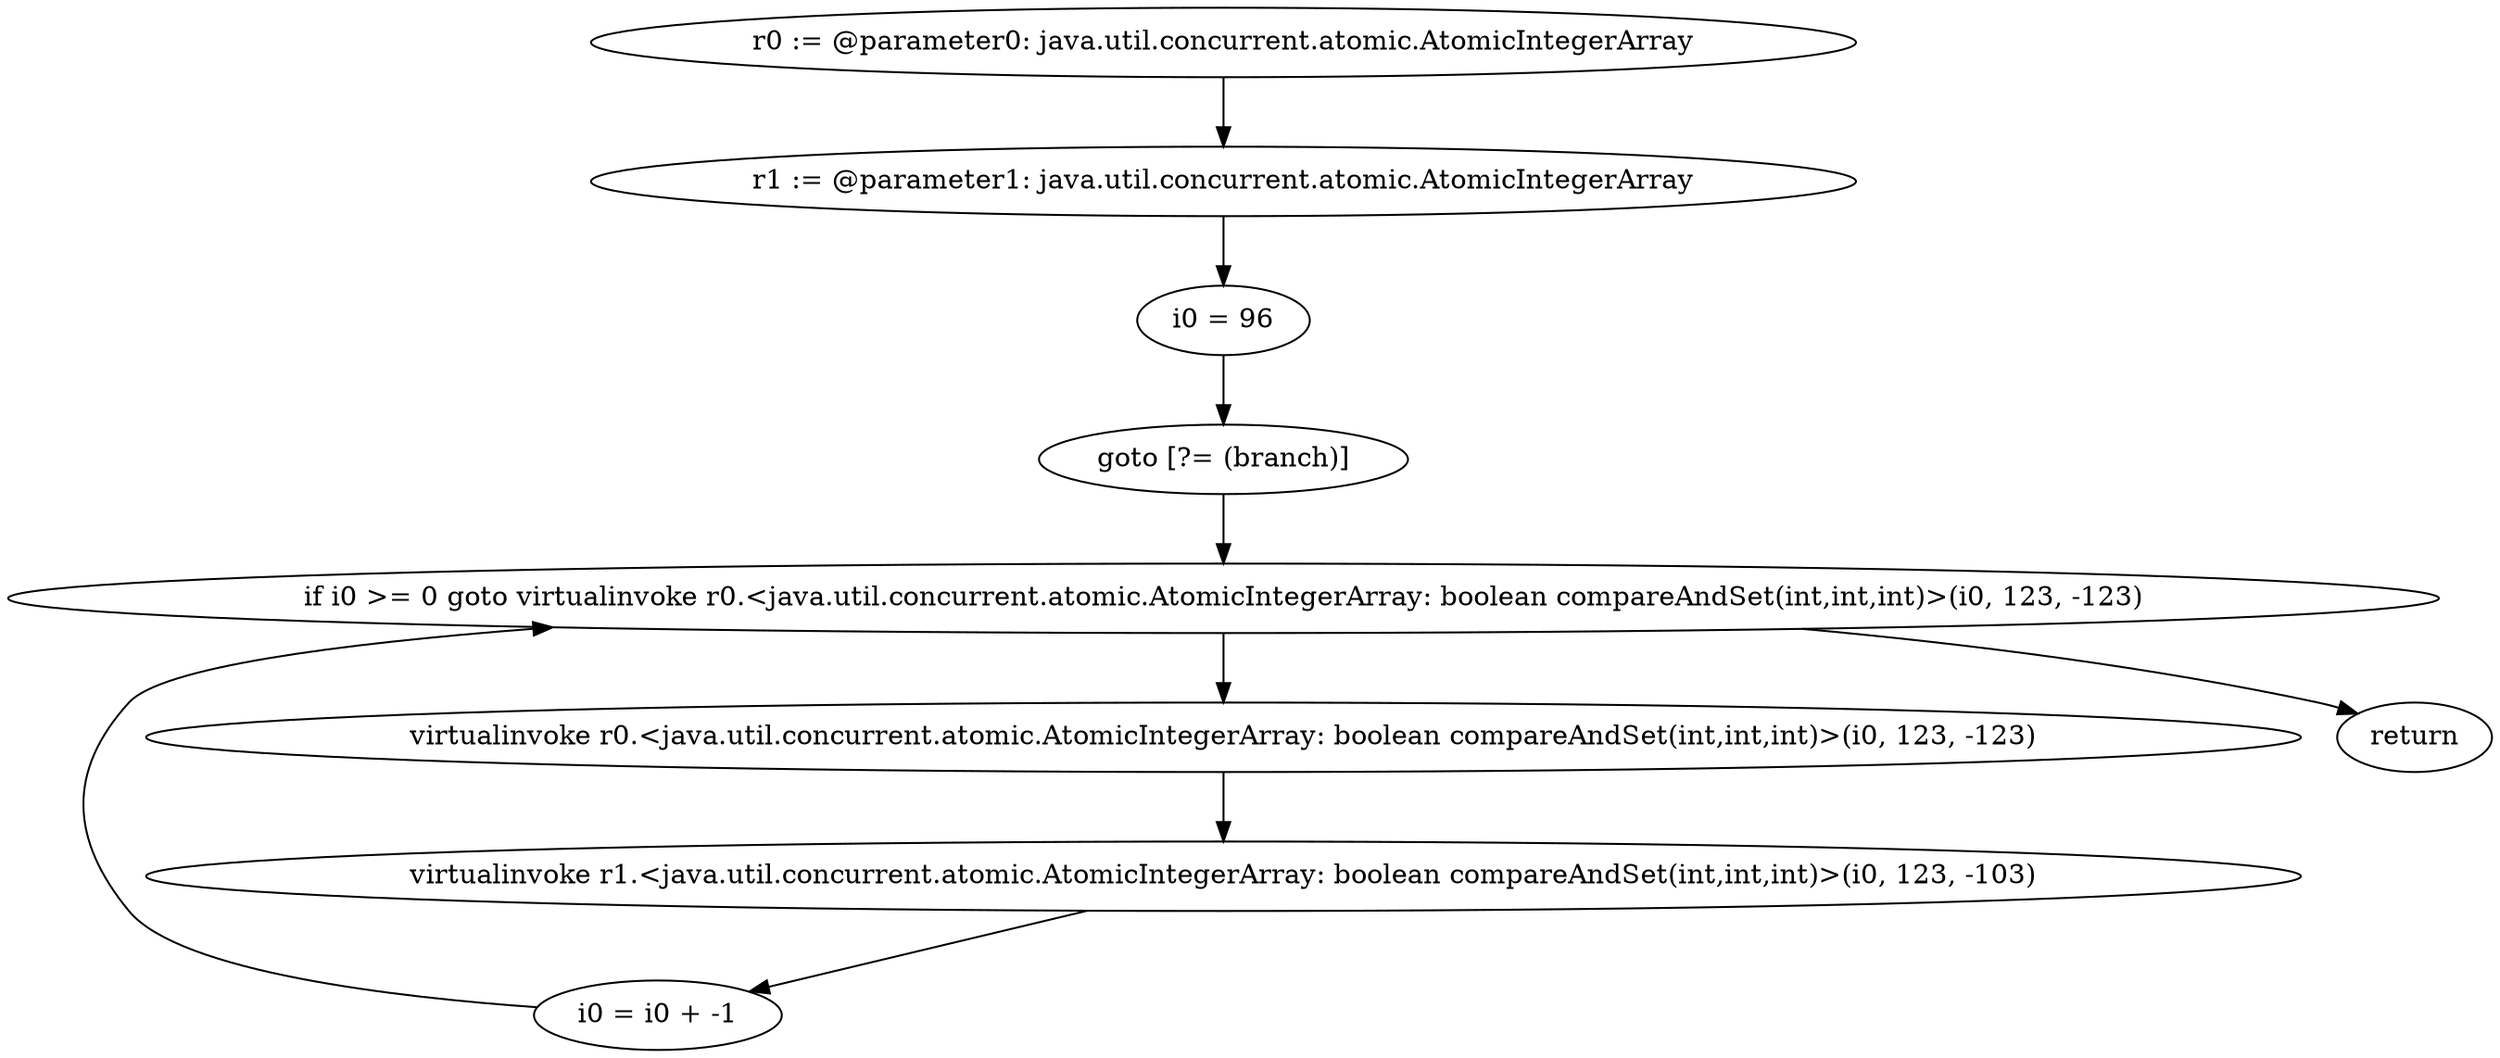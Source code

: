 digraph "unitGraph" {
    "r0 := @parameter0: java.util.concurrent.atomic.AtomicIntegerArray"
    "r1 := @parameter1: java.util.concurrent.atomic.AtomicIntegerArray"
    "i0 = 96"
    "goto [?= (branch)]"
    "virtualinvoke r0.<java.util.concurrent.atomic.AtomicIntegerArray: boolean compareAndSet(int,int,int)>(i0, 123, -123)"
    "virtualinvoke r1.<java.util.concurrent.atomic.AtomicIntegerArray: boolean compareAndSet(int,int,int)>(i0, 123, -103)"
    "i0 = i0 + -1"
    "if i0 >= 0 goto virtualinvoke r0.<java.util.concurrent.atomic.AtomicIntegerArray: boolean compareAndSet(int,int,int)>(i0, 123, -123)"
    "return"
    "r0 := @parameter0: java.util.concurrent.atomic.AtomicIntegerArray"->"r1 := @parameter1: java.util.concurrent.atomic.AtomicIntegerArray";
    "r1 := @parameter1: java.util.concurrent.atomic.AtomicIntegerArray"->"i0 = 96";
    "i0 = 96"->"goto [?= (branch)]";
    "goto [?= (branch)]"->"if i0 >= 0 goto virtualinvoke r0.<java.util.concurrent.atomic.AtomicIntegerArray: boolean compareAndSet(int,int,int)>(i0, 123, -123)";
    "virtualinvoke r0.<java.util.concurrent.atomic.AtomicIntegerArray: boolean compareAndSet(int,int,int)>(i0, 123, -123)"->"virtualinvoke r1.<java.util.concurrent.atomic.AtomicIntegerArray: boolean compareAndSet(int,int,int)>(i0, 123, -103)";
    "virtualinvoke r1.<java.util.concurrent.atomic.AtomicIntegerArray: boolean compareAndSet(int,int,int)>(i0, 123, -103)"->"i0 = i0 + -1";
    "i0 = i0 + -1"->"if i0 >= 0 goto virtualinvoke r0.<java.util.concurrent.atomic.AtomicIntegerArray: boolean compareAndSet(int,int,int)>(i0, 123, -123)";
    "if i0 >= 0 goto virtualinvoke r0.<java.util.concurrent.atomic.AtomicIntegerArray: boolean compareAndSet(int,int,int)>(i0, 123, -123)"->"return";
    "if i0 >= 0 goto virtualinvoke r0.<java.util.concurrent.atomic.AtomicIntegerArray: boolean compareAndSet(int,int,int)>(i0, 123, -123)"->"virtualinvoke r0.<java.util.concurrent.atomic.AtomicIntegerArray: boolean compareAndSet(int,int,int)>(i0, 123, -123)";
}
